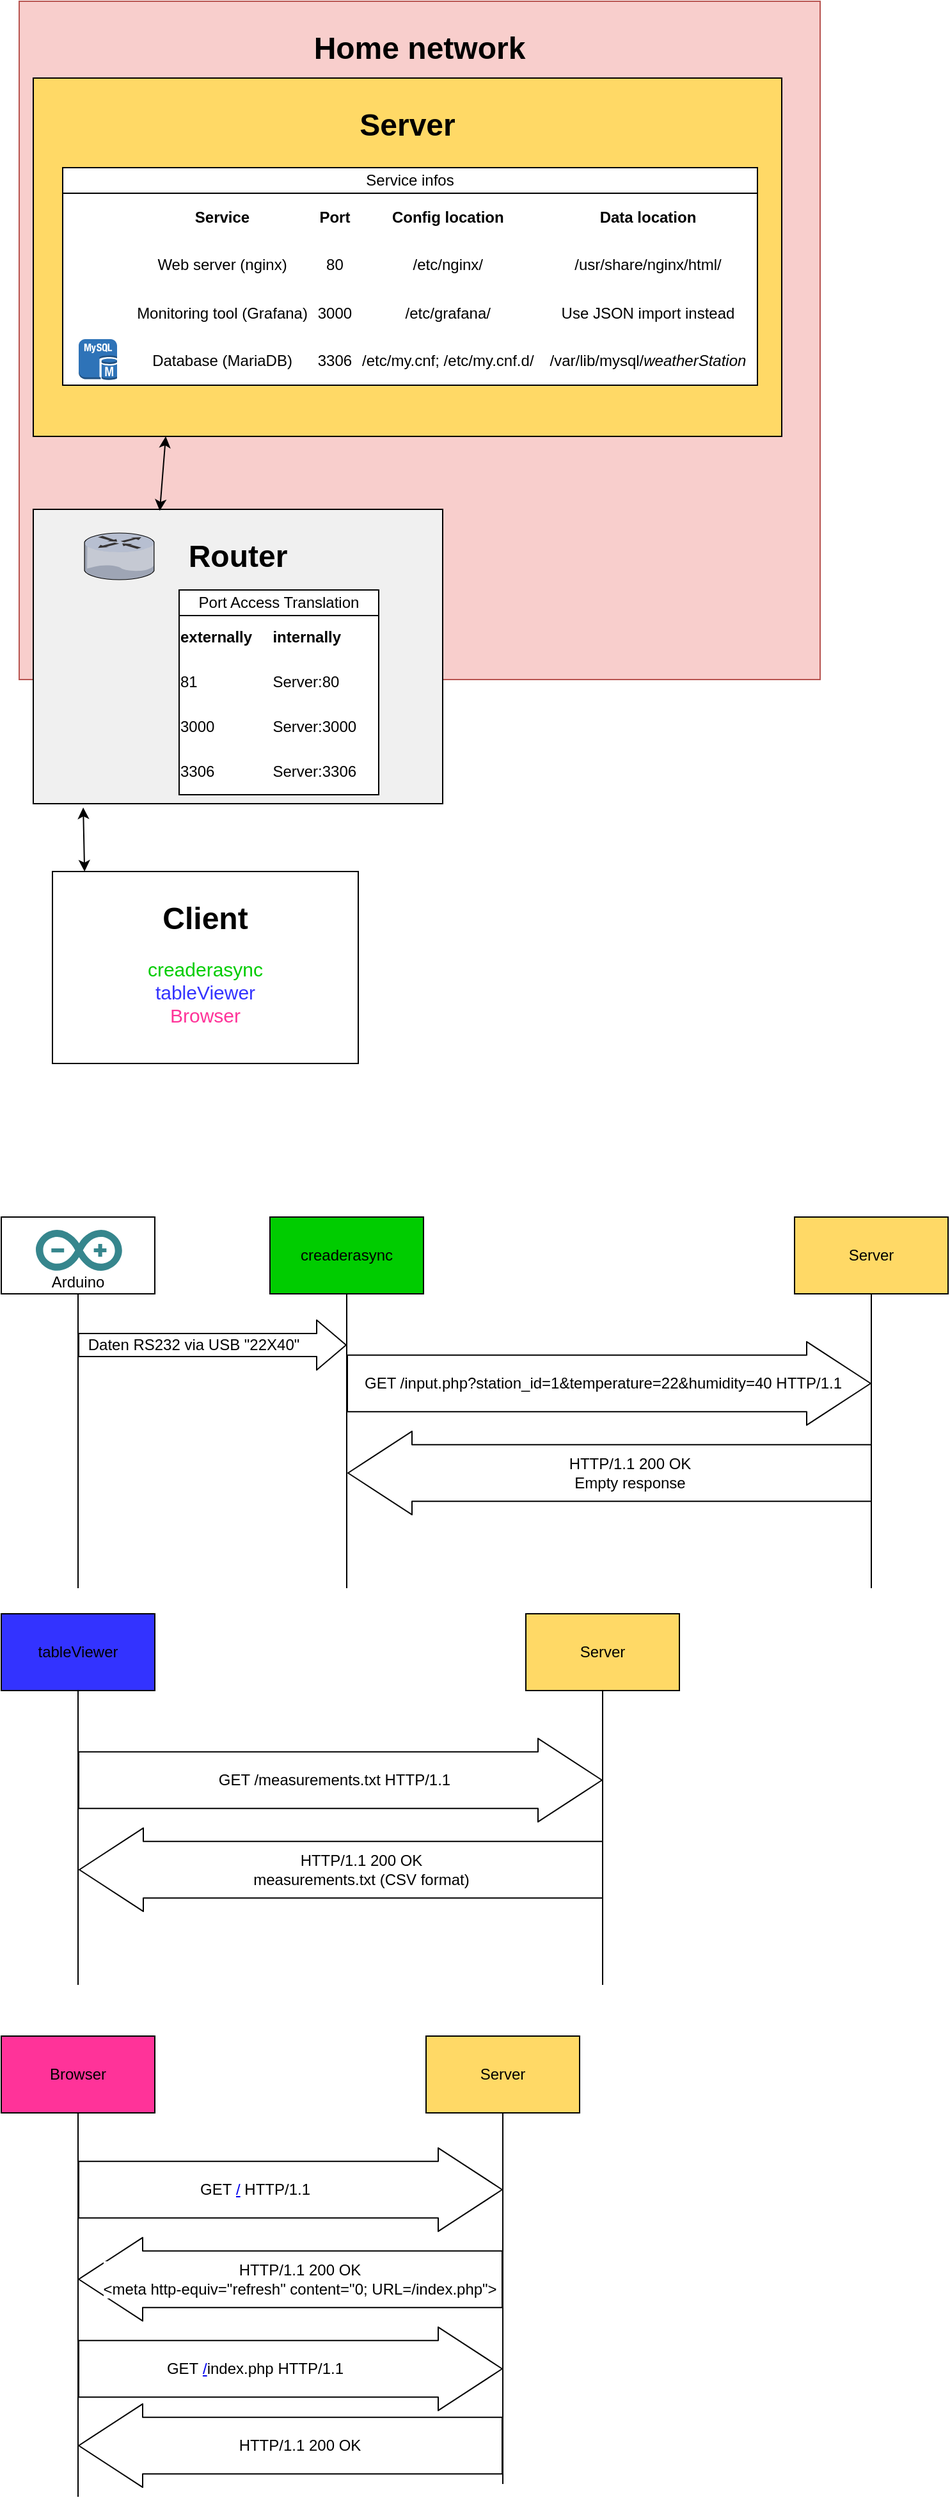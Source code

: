 <mxfile version="13.5.7" type="device"><diagram id="qnfUSQvOztvW_7tRkUOT" name="Page-1"><mxGraphModel dx="1102" dy="825" grid="1" gridSize="10" guides="1" tooltips="1" connect="1" arrows="1" fold="1" page="1" pageScale="1" pageWidth="827" pageHeight="1169" math="0" shadow="0"><root><mxCell id="0"/><mxCell id="1" parent="0"/><mxCell id="StDsP-Hq7t4XrxK8APD8-88" value="&lt;h1&gt;Home network&lt;/h1&gt;" style="rounded=0;whiteSpace=wrap;html=1;glass=0;labelBackgroundColor=none;strokeColor=#b85450;fillColor=#f8cecc;align=center;verticalAlign=top;" parent="1" vertex="1"><mxGeometry x="75" y="20" width="626" height="530" as="geometry"/></mxCell><mxCell id="StDsP-Hq7t4XrxK8APD8-5" value="&lt;h1&gt;Router&lt;/h1&gt;" style="rounded=0;whiteSpace=wrap;html=1;align=center;verticalAlign=top;fillColor=#F0F0F0;" parent="1" vertex="1"><mxGeometry x="86" y="417" width="320" height="230" as="geometry"/></mxCell><mxCell id="StDsP-Hq7t4XrxK8APD8-1" value="&lt;h1 style=&quot;text-align: center&quot;&gt;Server&lt;/h1&gt;" style="rounded=0;whiteSpace=wrap;html=1;align=center;verticalAlign=top;fillColor=#FFD966;" parent="1" vertex="1"><mxGeometry x="86" y="80" width="585" height="280" as="geometry"/></mxCell><mxCell id="StDsP-Hq7t4XrxK8APD8-4" value="" style="verticalLabelPosition=bottom;aspect=fixed;html=1;verticalAlign=top;strokeColor=none;align=center;outlineConnect=0;shape=mxgraph.citrix.router;" parent="1" vertex="1"><mxGeometry x="126" y="435.5" width="55" height="36.5" as="geometry"/></mxCell><mxCell id="StDsP-Hq7t4XrxK8APD8-6" value="Port Access Translation" style="text;html=1;strokeColor=#000000;fillColor=#ffffff;align=center;verticalAlign=middle;whiteSpace=wrap;rounded=0;" parent="1" vertex="1"><mxGeometry x="200" y="480" width="156" height="20" as="geometry"/></mxCell><mxCell id="StDsP-Hq7t4XrxK8APD8-7" value="&lt;table border=&quot;0&quot; width=&quot;100%&quot; style=&quot;width: 100% ; height: 100% ; border-collapse: collapse&quot;&gt;&lt;tbody&gt;&lt;tr&gt;&lt;td&gt;&lt;b&gt;externally&lt;/b&gt;&lt;/td&gt;&lt;td&gt;&lt;b&gt;internally&lt;/b&gt;&lt;/td&gt;&lt;/tr&gt;&lt;tr&gt;&lt;td&gt;81&lt;/td&gt;&lt;td&gt;Server:80&lt;/td&gt;&lt;/tr&gt;&lt;tr&gt;&lt;td&gt;3000&lt;/td&gt;&lt;td&gt;Server:3000&lt;br&gt;&lt;/td&gt;&lt;/tr&gt;&lt;tr&gt;&lt;td&gt;3306&lt;/td&gt;&lt;td&gt;Server:3306&lt;/td&gt;&lt;/tr&gt;&lt;/tbody&gt;&lt;/table&gt;" style="text;html=1;overflow=fill;align=left;fillColor=#ffffff;gradientColor=none;strokeColor=#000000;rounded=0;verticalAlign=middle;" parent="1" vertex="1"><mxGeometry x="200" y="500" width="156" height="140" as="geometry"/></mxCell><mxCell id="StDsP-Hq7t4XrxK8APD8-10" value="" style="endArrow=classic;startArrow=classic;html=1;entryX=0.177;entryY=1;entryDx=0;entryDy=0;entryPerimeter=0;exitX=0.309;exitY=0.005;exitDx=0;exitDy=0;exitPerimeter=0;" parent="1" source="StDsP-Hq7t4XrxK8APD8-5" target="StDsP-Hq7t4XrxK8APD8-1" edge="1"><mxGeometry width="50" height="50" relative="1" as="geometry"><mxPoint x="140" y="430" as="sourcePoint"/><mxPoint x="171" y="400" as="targetPoint"/></mxGeometry></mxCell><mxCell id="StDsP-Hq7t4XrxK8APD8-11" value="" style="endArrow=classic;startArrow=classic;html=1;entryX=0.122;entryY=1.013;entryDx=0;entryDy=0;exitX=0.105;exitY=0;exitDx=0;exitDy=0;entryPerimeter=0;exitPerimeter=0;" parent="1" source="StDsP-Hq7t4XrxK8APD8-21" target="StDsP-Hq7t4XrxK8APD8-5" edge="1"><mxGeometry width="50" height="50" relative="1" as="geometry"><mxPoint x="135.5" y="761" as="sourcePoint"/><mxPoint x="135.5" y="670" as="targetPoint"/></mxGeometry></mxCell><mxCell id="StDsP-Hq7t4XrxK8APD8-14" value="&lt;table border=&quot;0&quot; width=&quot;100%&quot; style=&quot;width: 100% ; height: 100% ; border-collapse: collapse&quot;&gt;&lt;tbody&gt;&lt;tr&gt;&lt;td&gt;&amp;nbsp; &amp;nbsp; &amp;nbsp; &amp;nbsp; &amp;nbsp; &amp;nbsp; &amp;nbsp;&amp;nbsp;&lt;/td&gt;&lt;td align=&quot;center&quot;&gt;&lt;b&gt;Service&lt;/b&gt;&lt;/td&gt;&lt;td align=&quot;center&quot;&gt;&lt;b&gt;Port&lt;/b&gt;&lt;/td&gt;&lt;td&gt;&lt;b&gt;Config location&lt;/b&gt;&lt;/td&gt;&lt;td&gt;&lt;b&gt;Data location&lt;/b&gt;&lt;/td&gt;&lt;td align=&quot;center&quot;&gt;&lt;br&gt;&lt;/td&gt;&lt;/tr&gt;&lt;tr&gt;&lt;td&gt;&lt;br&gt;&lt;/td&gt;&lt;td align=&quot;center&quot;&gt;Web server (nginx)&lt;/td&gt;&lt;td align=&quot;center&quot;&gt;80&lt;/td&gt;&lt;td&gt;/etc/nginx/&lt;/td&gt;&lt;td&gt;/usr/share/nginx/html/&lt;/td&gt;&lt;td align=&quot;center&quot;&gt;&lt;br&gt;&lt;/td&gt;&lt;/tr&gt;&lt;tr&gt;&lt;td&gt;&lt;br&gt;&lt;/td&gt;&lt;td align=&quot;center&quot;&gt;Monitoring tool (Grafana)&lt;/td&gt;&lt;td align=&quot;center&quot;&gt;3000&lt;br&gt;&lt;/td&gt;&lt;td&gt;/etc/grafana/&lt;/td&gt;&lt;td&gt;Use JSON import instead&lt;/td&gt;&lt;td align=&quot;center&quot;&gt;&lt;br&gt;&lt;/td&gt;&lt;/tr&gt;&lt;tr&gt;&lt;td&gt;&lt;br&gt;&lt;/td&gt;&lt;td&gt;Database (MariaDB)&lt;/td&gt;&lt;td&gt;3306&lt;/td&gt;&lt;td&gt;/etc/my.cnf; /etc/my.cnf.d/&lt;br&gt;&lt;/td&gt;&lt;td&gt;/var/lib/mysql/&lt;i&gt;weatherStation&lt;/i&gt;&lt;br&gt;&lt;/td&gt;&lt;td&gt;&lt;br&gt;&lt;/td&gt;&lt;/tr&gt;&lt;/tbody&gt;&lt;/table&gt;" style="text;html=1;overflow=fill;align=center;fillColor=#ffffff;gradientColor=none;strokeColor=#000000;rounded=0;verticalAlign=middle;" parent="1" vertex="1"><mxGeometry x="109" y="170" width="543" height="150" as="geometry"/></mxCell><mxCell id="StDsP-Hq7t4XrxK8APD8-15" value="Service infos" style="text;html=1;strokeColor=#000000;fillColor=#ffffff;align=center;verticalAlign=middle;whiteSpace=wrap;rounded=0;" parent="1" vertex="1"><mxGeometry x="109" y="150" width="543" height="20" as="geometry"/></mxCell><mxCell id="StDsP-Hq7t4XrxK8APD8-17" value="" style="shape=image;html=1;verticalAlign=top;verticalLabelPosition=bottom;labelBackgroundColor=#ffffff;imageAspect=0;aspect=fixed;image=https://cdn4.iconfinder.com/data/icons/logos-brands-5/24/nginx-128.png;glass=0;strokeColor=#000000;fillColor=#ffffff;gradientColor=none;align=center;" parent="1" vertex="1"><mxGeometry x="117" y="205" width="38" height="38" as="geometry"/></mxCell><mxCell id="StDsP-Hq7t4XrxK8APD8-18" value="" style="shape=image;html=1;verticalAlign=top;verticalLabelPosition=bottom;labelBackgroundColor=#ffffff;imageAspect=0;aspect=fixed;image=https://cdn4.iconfinder.com/data/icons/logos-brands-5/24/grafana-128.png;glass=0;strokeColor=#000000;fillColor=#ffffff;gradientColor=none;align=center;" parent="1" vertex="1"><mxGeometry x="118" y="246" width="34" height="34" as="geometry"/></mxCell><mxCell id="StDsP-Hq7t4XrxK8APD8-19" value="" style="outlineConnect=0;dashed=0;verticalLabelPosition=bottom;verticalAlign=top;align=center;html=1;shape=mxgraph.aws3.mysql_db_instance;fillColor=#2E73B8;gradientColor=none;glass=0;strokeColor=#000000;" parent="1" vertex="1"><mxGeometry x="121.5" y="284" width="30" height="32" as="geometry"/></mxCell><mxCell id="StDsP-Hq7t4XrxK8APD8-21" value="&lt;h1 style=&quot;text-align: center&quot;&gt;Client&lt;/h1&gt;&lt;div style=&quot;font-size: 15px&quot;&gt;&lt;font style=&quot;font-size: 15px&quot; color=&quot;#00cc00&quot;&gt;creaderasync&lt;/font&gt;&lt;/div&gt;&lt;div style=&quot;font-size: 15px&quot;&gt;&lt;font style=&quot;font-size: 15px&quot; color=&quot;#3333ff&quot;&gt;tableViewer&lt;/font&gt;&lt;/div&gt;&lt;div style=&quot;font-size: 15px&quot;&gt;&lt;font color=&quot;#ff3399&quot; style=&quot;font-size: 15px&quot;&gt;Browser&lt;/font&gt;&lt;br&gt;&lt;/div&gt;" style="rounded=0;whiteSpace=wrap;html=1;glass=0;strokeColor=#000000;fillColor=#ffffff;gradientColor=none;align=center;verticalAlign=top;" parent="1" vertex="1"><mxGeometry x="101" y="700" width="239" height="150" as="geometry"/></mxCell><mxCell id="StDsP-Hq7t4XrxK8APD8-23" value="&lt;div&gt;creaderasync&lt;/div&gt;" style="rounded=0;whiteSpace=wrap;html=1;labelBackgroundColor=none;fillColor=#00CC00;" parent="1" vertex="1"><mxGeometry x="271" y="970" width="120" height="60" as="geometry"/></mxCell><mxCell id="StDsP-Hq7t4XrxK8APD8-24" value="" style="endArrow=none;html=1;entryX=0.5;entryY=1;entryDx=0;entryDy=0;" parent="1" target="StDsP-Hq7t4XrxK8APD8-23" edge="1"><mxGeometry width="50" height="50" relative="1" as="geometry"><mxPoint x="331" y="1260" as="sourcePoint"/><mxPoint x="361" y="1050" as="targetPoint"/></mxGeometry></mxCell><mxCell id="StDsP-Hq7t4XrxK8APD8-25" value="Server" style="rounded=0;whiteSpace=wrap;html=1;fillColor=#FFD966;" parent="1" vertex="1"><mxGeometry x="681" y="970" width="120" height="60" as="geometry"/></mxCell><mxCell id="StDsP-Hq7t4XrxK8APD8-26" value="" style="endArrow=none;html=1;entryX=0.5;entryY=1;entryDx=0;entryDy=0;" parent="1" target="StDsP-Hq7t4XrxK8APD8-25" edge="1"><mxGeometry width="50" height="50" relative="1" as="geometry"><mxPoint x="741" y="1260" as="sourcePoint"/><mxPoint x="771" y="1050" as="targetPoint"/></mxGeometry></mxCell><mxCell id="StDsP-Hq7t4XrxK8APD8-27" value="" style="shape=flexArrow;endArrow=classic;html=1;width=44.167;endSize=16.333;align=center;" parent="1" edge="1"><mxGeometry width="50" height="50" relative="1" as="geometry"><mxPoint x="331" y="1100" as="sourcePoint"/><mxPoint x="741" y="1100" as="targetPoint"/></mxGeometry></mxCell><mxCell id="StDsP-Hq7t4XrxK8APD8-28" value="&lt;span&gt;GET /input.php?station_id=1&amp;amp;temperature=22&amp;amp;humidity=40 HTTP/1.1&lt;br&gt;&lt;/span&gt;" style="text;html=1;resizable=0;points=[];align=center;verticalAlign=middle;labelBackgroundColor=#ffffff;" parent="StDsP-Hq7t4XrxK8APD8-27" vertex="1" connectable="0"><mxGeometry x="0.308" y="1" relative="1" as="geometry"><mxPoint x="-68.5" y="1" as="offset"/></mxGeometry></mxCell><mxCell id="StDsP-Hq7t4XrxK8APD8-37" value="Arduino" style="rounded=0;whiteSpace=wrap;html=1;verticalAlign=bottom;" parent="1" vertex="1"><mxGeometry x="61" y="970" width="120" height="60" as="geometry"/></mxCell><mxCell id="StDsP-Hq7t4XrxK8APD8-38" value="" style="endArrow=none;html=1;entryX=0.5;entryY=1;entryDx=0;entryDy=0;" parent="1" target="StDsP-Hq7t4XrxK8APD8-37" edge="1"><mxGeometry width="50" height="50" relative="1" as="geometry"><mxPoint x="121" y="1260" as="sourcePoint"/><mxPoint x="151" y="1050" as="targetPoint"/></mxGeometry></mxCell><mxCell id="StDsP-Hq7t4XrxK8APD8-40" value="" style="shape=flexArrow;endArrow=classic;html=1;width=18;endSize=7.33;" parent="1" edge="1"><mxGeometry width="50" height="50" relative="1" as="geometry"><mxPoint x="121.0" y="1070" as="sourcePoint"/><mxPoint x="331" y="1070" as="targetPoint"/></mxGeometry></mxCell><mxCell id="StDsP-Hq7t4XrxK8APD8-41" value="Daten RS232 via USB &quot;22X40&quot;" style="text;html=1;resizable=0;points=[];align=center;verticalAlign=middle;labelBackgroundColor=#ffffff;" parent="StDsP-Hq7t4XrxK8APD8-40" vertex="1" connectable="0"><mxGeometry x="0.308" y="1" relative="1" as="geometry"><mxPoint x="-48" y="1" as="offset"/></mxGeometry></mxCell><mxCell id="StDsP-Hq7t4XrxK8APD8-43" value="" style="shape=flexArrow;endArrow=classic;html=1;width=44.167;endSize=16.333;align=center;" parent="1" edge="1"><mxGeometry width="50" height="50" relative="1" as="geometry"><mxPoint x="741.5" y="1170" as="sourcePoint"/><mxPoint x="331.5" y="1170" as="targetPoint"/></mxGeometry></mxCell><mxCell id="StDsP-Hq7t4XrxK8APD8-44" value="&lt;span&gt;HTTP/1.1 200 OK&lt;br&gt;Empty response&lt;/span&gt;&lt;br&gt;" style="text;html=1;resizable=0;points=[];align=center;verticalAlign=middle;labelBackgroundColor=#ffffff;" parent="StDsP-Hq7t4XrxK8APD8-43" vertex="1" connectable="0"><mxGeometry x="0.308" y="1" relative="1" as="geometry"><mxPoint x="78" y="-1" as="offset"/></mxGeometry></mxCell><mxCell id="StDsP-Hq7t4XrxK8APD8-46" value="&lt;div&gt;tableViewer&lt;/div&gt;" style="rounded=0;whiteSpace=wrap;html=1;fillColor=#3333FF;" parent="1" vertex="1"><mxGeometry x="61" y="1280" width="120" height="60" as="geometry"/></mxCell><mxCell id="StDsP-Hq7t4XrxK8APD8-47" value="" style="endArrow=none;html=1;entryX=0.5;entryY=1;entryDx=0;entryDy=0;" parent="1" target="StDsP-Hq7t4XrxK8APD8-46" edge="1"><mxGeometry width="50" height="50" relative="1" as="geometry"><mxPoint x="121.0" y="1570" as="sourcePoint"/><mxPoint x="151" y="1360" as="targetPoint"/></mxGeometry></mxCell><mxCell id="StDsP-Hq7t4XrxK8APD8-48" value="Server" style="rounded=0;whiteSpace=wrap;html=1;fillColor=#FFD966;" parent="1" vertex="1"><mxGeometry x="471" y="1280" width="120" height="60" as="geometry"/></mxCell><mxCell id="StDsP-Hq7t4XrxK8APD8-49" value="" style="endArrow=none;html=1;entryX=0.5;entryY=1;entryDx=0;entryDy=0;" parent="1" target="StDsP-Hq7t4XrxK8APD8-48" edge="1"><mxGeometry width="50" height="50" relative="1" as="geometry"><mxPoint x="531" y="1570" as="sourcePoint"/><mxPoint x="561" y="1360" as="targetPoint"/></mxGeometry></mxCell><mxCell id="StDsP-Hq7t4XrxK8APD8-50" value="" style="shape=flexArrow;endArrow=classic;html=1;width=44.167;endSize=16.333;align=center;" parent="1" edge="1"><mxGeometry width="50" height="50" relative="1" as="geometry"><mxPoint x="121.0" y="1410" as="sourcePoint"/><mxPoint x="531" y="1410" as="targetPoint"/></mxGeometry></mxCell><mxCell id="StDsP-Hq7t4XrxK8APD8-51" value="&lt;span&gt;GET /measurements.txt HTTP/1.1&lt;br&gt;&lt;/span&gt;" style="text;html=1;resizable=0;points=[];align=center;verticalAlign=middle;labelBackgroundColor=#ffffff;" parent="StDsP-Hq7t4XrxK8APD8-50" vertex="1" connectable="0"><mxGeometry x="0.308" y="1" relative="1" as="geometry"><mxPoint x="-68.5" y="1" as="offset"/></mxGeometry></mxCell><mxCell id="StDsP-Hq7t4XrxK8APD8-52" value="" style="shape=flexArrow;endArrow=classic;html=1;width=44.167;endSize=16.333;align=center;" parent="1" edge="1"><mxGeometry width="50" height="50" relative="1" as="geometry"><mxPoint x="531.5" y="1480" as="sourcePoint"/><mxPoint x="121.5" y="1480" as="targetPoint"/></mxGeometry></mxCell><mxCell id="StDsP-Hq7t4XrxK8APD8-53" value="&lt;span&gt;HTTP/1.1 200 OK&lt;br&gt;&lt;/span&gt;measurements.txt (CSV format)&lt;br&gt;" style="text;html=1;resizable=0;points=[];align=center;verticalAlign=middle;labelBackgroundColor=#ffffff;" parent="StDsP-Hq7t4XrxK8APD8-52" vertex="1" connectable="0"><mxGeometry x="0.308" y="1" relative="1" as="geometry"><mxPoint x="78" y="-1" as="offset"/></mxGeometry></mxCell><mxCell id="StDsP-Hq7t4XrxK8APD8-66" value="" style="dashed=0;outlineConnect=0;html=1;align=center;labelPosition=center;verticalLabelPosition=bottom;verticalAlign=top;shape=mxgraph.weblogos.arduino;fillColor=#36868D;strokeColor=none;glass=0;labelBackgroundColor=none;" parent="1" vertex="1"><mxGeometry x="88" y="980" width="67.4" height="32" as="geometry"/></mxCell><mxCell id="StDsP-Hq7t4XrxK8APD8-67" value="Browser" style="rounded=0;whiteSpace=wrap;html=1;fillColor=#FF3399;" parent="1" vertex="1"><mxGeometry x="61" y="1610" width="120" height="60" as="geometry"/></mxCell><mxCell id="StDsP-Hq7t4XrxK8APD8-68" value="" style="endArrow=none;html=1;entryX=0.5;entryY=1;entryDx=0;entryDy=0;" parent="1" target="StDsP-Hq7t4XrxK8APD8-67" edge="1"><mxGeometry width="50" height="50" relative="1" as="geometry"><mxPoint x="121" y="1970" as="sourcePoint"/><mxPoint x="151" y="1690" as="targetPoint"/></mxGeometry></mxCell><mxCell id="StDsP-Hq7t4XrxK8APD8-75" value="" style="endArrow=none;html=1;entryX=0.5;entryY=1;entryDx=0;entryDy=0;" parent="1" target="StDsP-Hq7t4XrxK8APD8-76" edge="1"><mxGeometry width="50" height="50" relative="1" as="geometry"><mxPoint x="453" y="1960" as="sourcePoint"/><mxPoint x="483" y="1690" as="targetPoint"/></mxGeometry></mxCell><mxCell id="StDsP-Hq7t4XrxK8APD8-76" value="&lt;span&gt;Server&lt;/span&gt;" style="rounded=0;whiteSpace=wrap;html=1;fillColor=#FFD966;" parent="1" vertex="1"><mxGeometry x="393" y="1610" width="120" height="60" as="geometry"/></mxCell><mxCell id="StDsP-Hq7t4XrxK8APD8-77" value="" style="shape=flexArrow;endArrow=classic;html=1;width=44.167;endSize=16.333;align=center;" parent="1" edge="1"><mxGeometry width="50" height="50" relative="1" as="geometry"><mxPoint x="121.0" y="1730" as="sourcePoint"/><mxPoint x="453" y="1730" as="targetPoint"/></mxGeometry></mxCell><mxCell id="StDsP-Hq7t4XrxK8APD8-78" value="GET&amp;nbsp;&lt;a target=&quot;_blank&quot; href=&quot;http://wqpsk8njzciazxjs.myfritz.net:3000/d/RuXTyiZZz/weather-station-dashboard?orgId=1&amp;amp;refresh=5s&amp;amp;kiosk&quot;&gt;/&lt;/a&gt;&amp;nbsp;HTTP/1.1" style="text;html=1;resizable=0;points=[];align=center;verticalAlign=middle;labelBackgroundColor=#ffffff;" parent="StDsP-Hq7t4XrxK8APD8-77" vertex="1" connectable="0"><mxGeometry x="0.308" y="1" relative="1" as="geometry"><mxPoint x="-79.5" y="1" as="offset"/></mxGeometry></mxCell><mxCell id="StDsP-Hq7t4XrxK8APD8-79" value="" style="shape=flexArrow;endArrow=classic;html=1;width=44.167;endSize=16.333;align=center;" parent="1" edge="1"><mxGeometry width="50" height="50" relative="1" as="geometry"><mxPoint x="453" y="1800" as="sourcePoint"/><mxPoint x="121.0" y="1800" as="targetPoint"/></mxGeometry></mxCell><mxCell id="StDsP-Hq7t4XrxK8APD8-80" value="HTTP/1.1 200 OK&lt;br&gt;&lt;span&gt;&amp;lt;meta &lt;/span&gt;&lt;span&gt;http-equiv&lt;/span&gt;&lt;span&gt;=&quot;&lt;/span&gt;&lt;span&gt;refresh&lt;/span&gt;&lt;span&gt;&quot; &lt;/span&gt;&lt;span&gt;content&lt;/span&gt;&lt;span&gt;=&quot;&lt;/span&gt;&lt;span&gt;0; URL=/index.php&lt;/span&gt;&lt;span&gt;&quot;&amp;gt;&lt;/span&gt;&lt;br&gt;" style="text;html=1;resizable=0;points=[];align=center;verticalAlign=middle;labelBackgroundColor=#ffffff;" parent="StDsP-Hq7t4XrxK8APD8-79" vertex="1" connectable="0"><mxGeometry x="0.308" y="1" relative="1" as="geometry"><mxPoint x="57.5" y="-1" as="offset"/></mxGeometry></mxCell><mxCell id="StDsP-Hq7t4XrxK8APD8-81" value="" style="shape=flexArrow;endArrow=classic;html=1;width=44.167;endSize=16.333;align=center;" parent="1" edge="1"><mxGeometry width="50" height="50" relative="1" as="geometry"><mxPoint x="121.0" y="1870" as="sourcePoint"/><mxPoint x="453" y="1870" as="targetPoint"/></mxGeometry></mxCell><mxCell id="StDsP-Hq7t4XrxK8APD8-82" value="GET&amp;nbsp;&lt;a target=&quot;_blank&quot; href=&quot;http://wqpsk8njzciazxjs.myfritz.net:3000/d/RuXTyiZZz/weather-station-dashboard?orgId=1&amp;amp;refresh=5s&amp;amp;kiosk&quot;&gt;/&lt;/a&gt;index.php&amp;nbsp;HTTP/1.1" style="text;html=1;resizable=0;points=[];align=center;verticalAlign=middle;labelBackgroundColor=#ffffff;" parent="StDsP-Hq7t4XrxK8APD8-81" vertex="1" connectable="0"><mxGeometry x="0.308" y="1" relative="1" as="geometry"><mxPoint x="-79.5" y="1" as="offset"/></mxGeometry></mxCell><mxCell id="StDsP-Hq7t4XrxK8APD8-84" value="" style="shape=flexArrow;endArrow=classic;html=1;width=44.167;endSize=16.333;align=center;" parent="1" edge="1"><mxGeometry width="50" height="50" relative="1" as="geometry"><mxPoint x="453" y="1930" as="sourcePoint"/><mxPoint x="121.0" y="1930" as="targetPoint"/></mxGeometry></mxCell><mxCell id="StDsP-Hq7t4XrxK8APD8-85" value="HTTP/1.1 200 OK&lt;br&gt;" style="text;html=1;resizable=0;points=[];align=center;verticalAlign=middle;labelBackgroundColor=#ffffff;" parent="StDsP-Hq7t4XrxK8APD8-84" vertex="1" connectable="0"><mxGeometry x="0.308" y="1" relative="1" as="geometry"><mxPoint x="57.5" y="-1" as="offset"/></mxGeometry></mxCell></root></mxGraphModel></diagram></mxfile>